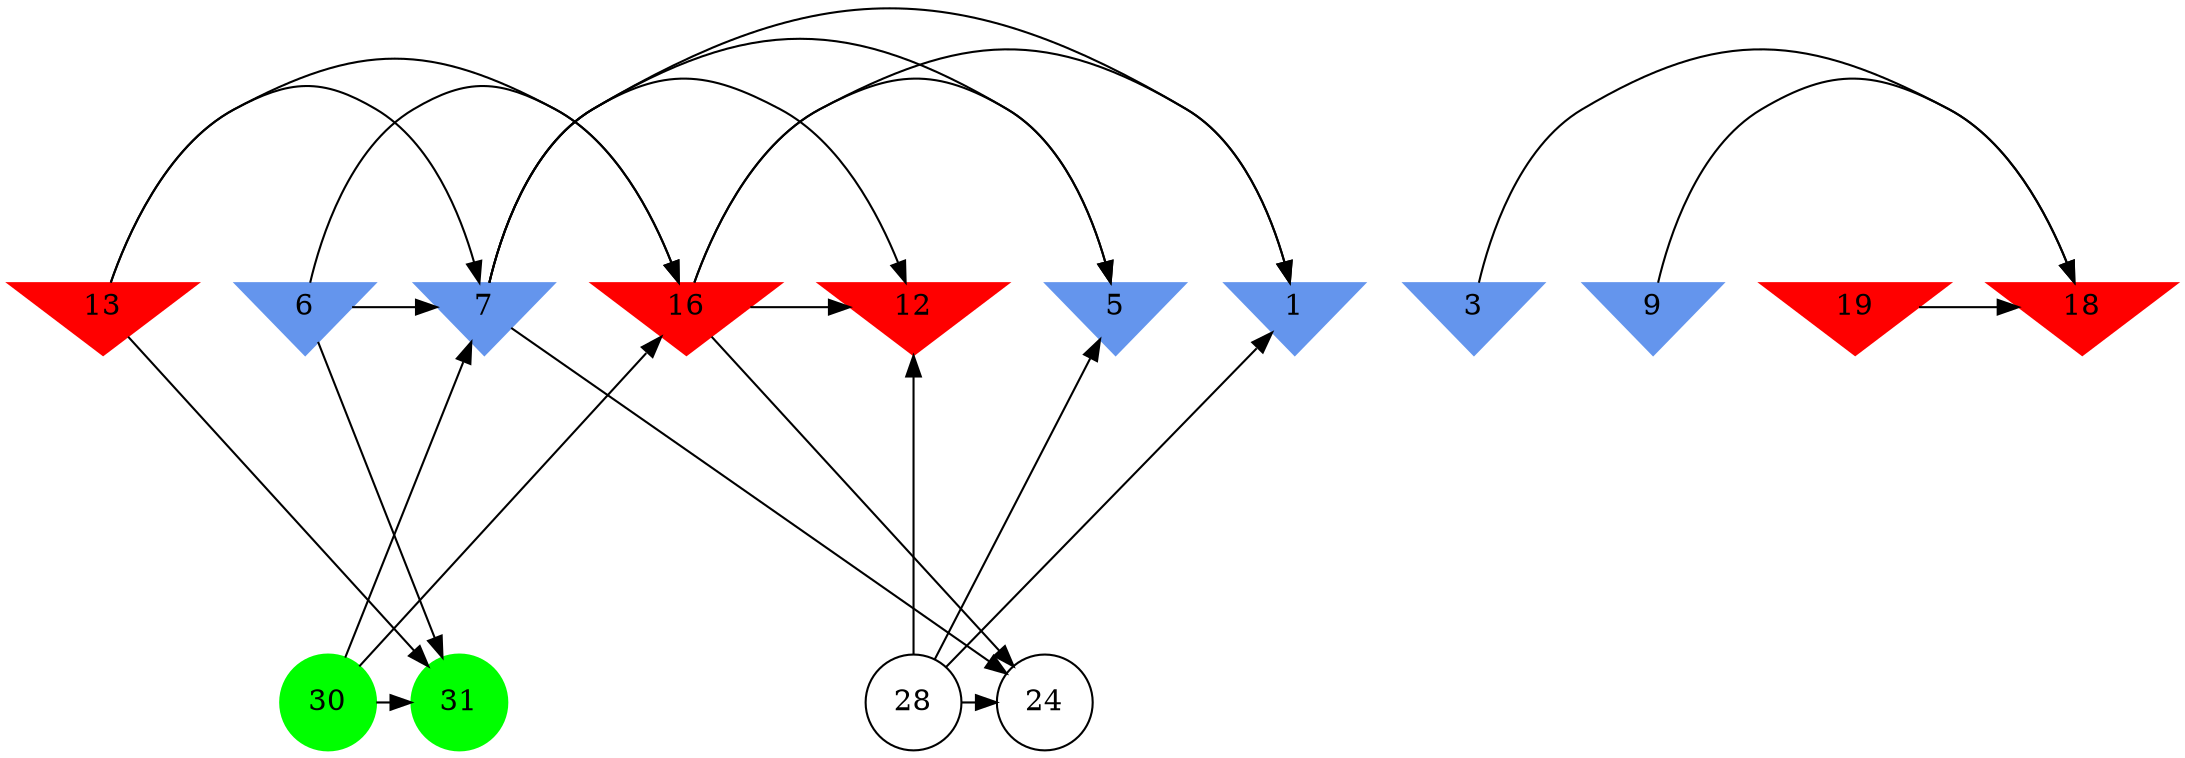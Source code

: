 digraph brain {
	ranksep=2.0;
	1 [shape=invtriangle,style=filled,color=cornflowerblue];
	3 [shape=invtriangle,style=filled,color=cornflowerblue];
	5 [shape=invtriangle,style=filled,color=cornflowerblue];
	6 [shape=invtriangle,style=filled,color=cornflowerblue];
	7 [shape=invtriangle,style=filled,color=cornflowerblue];
	9 [shape=invtriangle,style=filled,color=cornflowerblue];
	12 [shape=invtriangle,style=filled,color=red];
	13 [shape=invtriangle,style=filled,color=red];
	16 [shape=invtriangle,style=filled,color=red];
	18 [shape=invtriangle,style=filled,color=red];
	19 [shape=invtriangle,style=filled,color=red];
	24 [shape=circle,color=black];
	28 [shape=circle,color=black];
	30 [shape=circle,style=filled,color=green];
	31 [shape=circle,style=filled,color=green];
	28	->	12;
	28	->	1;
	28	->	24;
	28	->	5;
	16	->	12;
	16	->	1;
	16	->	24;
	16	->	5;
	7	->	12;
	7	->	1;
	7	->	24;
	7	->	5;
	6	->	7;
	6	->	16;
	6	->	31;
	13	->	7;
	13	->	16;
	13	->	31;
	30	->	7;
	30	->	16;
	30	->	31;
	9	->	18;
	19	->	18;
	3	->	18;
	{ rank=same; 1; 3; 5; 6; 7; 9; 12; 13; 16; 18; 19; }
	{ rank=same; 24; 28; }
	{ rank=same; 30; 31; }
}
